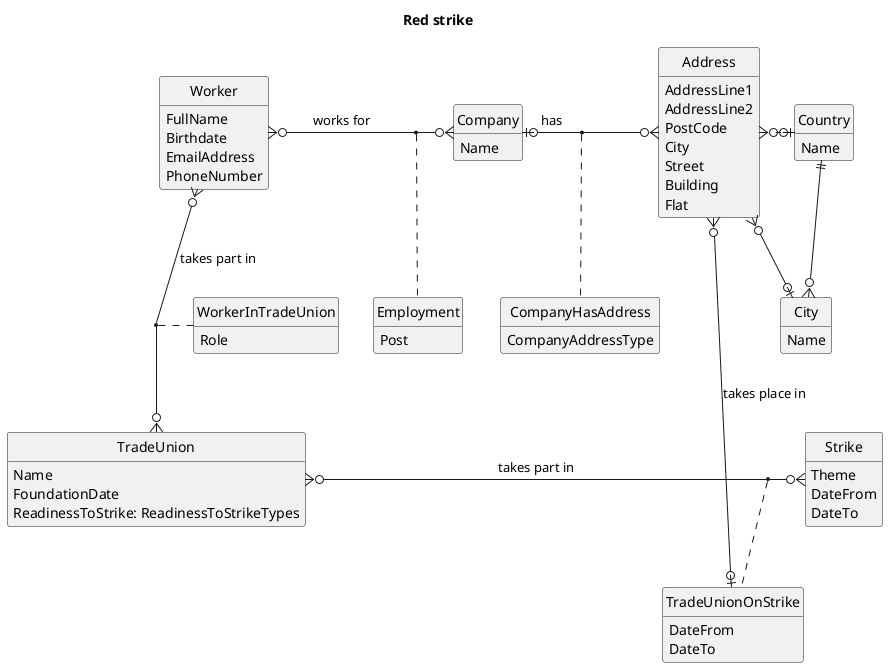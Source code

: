 @startuml

title Red strike

class Worker{
    FullName
    Birthdate
    EmailAddress
    PhoneNumber
}

class Company{
    Name
}

class Address{
    AddressLine1
    AddressLine2
    PostCode
    City
    Street
    Building
    Flat
}

class Country{
    Name
}

class City{
    Name
}

class TradeUnion{
    Name
    FoundationDate
    ReadinessToStrike: ReadinessToStrikeTypes
}

class Strike{
    Theme
    DateFrom
    DateTo
}

class WorkerInTradeUnion{
    Role
}

class Employment{
    Post
}

class CompanyHasAddress{
    CompanyAddressType
}

class TradeUnionOnStrike{
    DateFrom
    DateTo
}

Worker }o-r-o{ Company : works for

(Worker, Company) .. Employment

Worker }o-d-o{ TradeUnion: takes part in

(Worker, TradeUnion) .. WorkerInTradeUnion

Company |o-r-o{ Address: has

(Company, Address) .. CompanyHasAddress

Country |o-l-o{ Address

City |o-u-o{ Address

Country ||-d-o{ City

TradeUnion }o-r-o{ Strike: takes part in

(TradeUnion, Strike) .. TradeUnionOnStrike

TradeUnionOnStrike |o-u-o{ Address: takes place in

hide methods
hide circle

@enduml